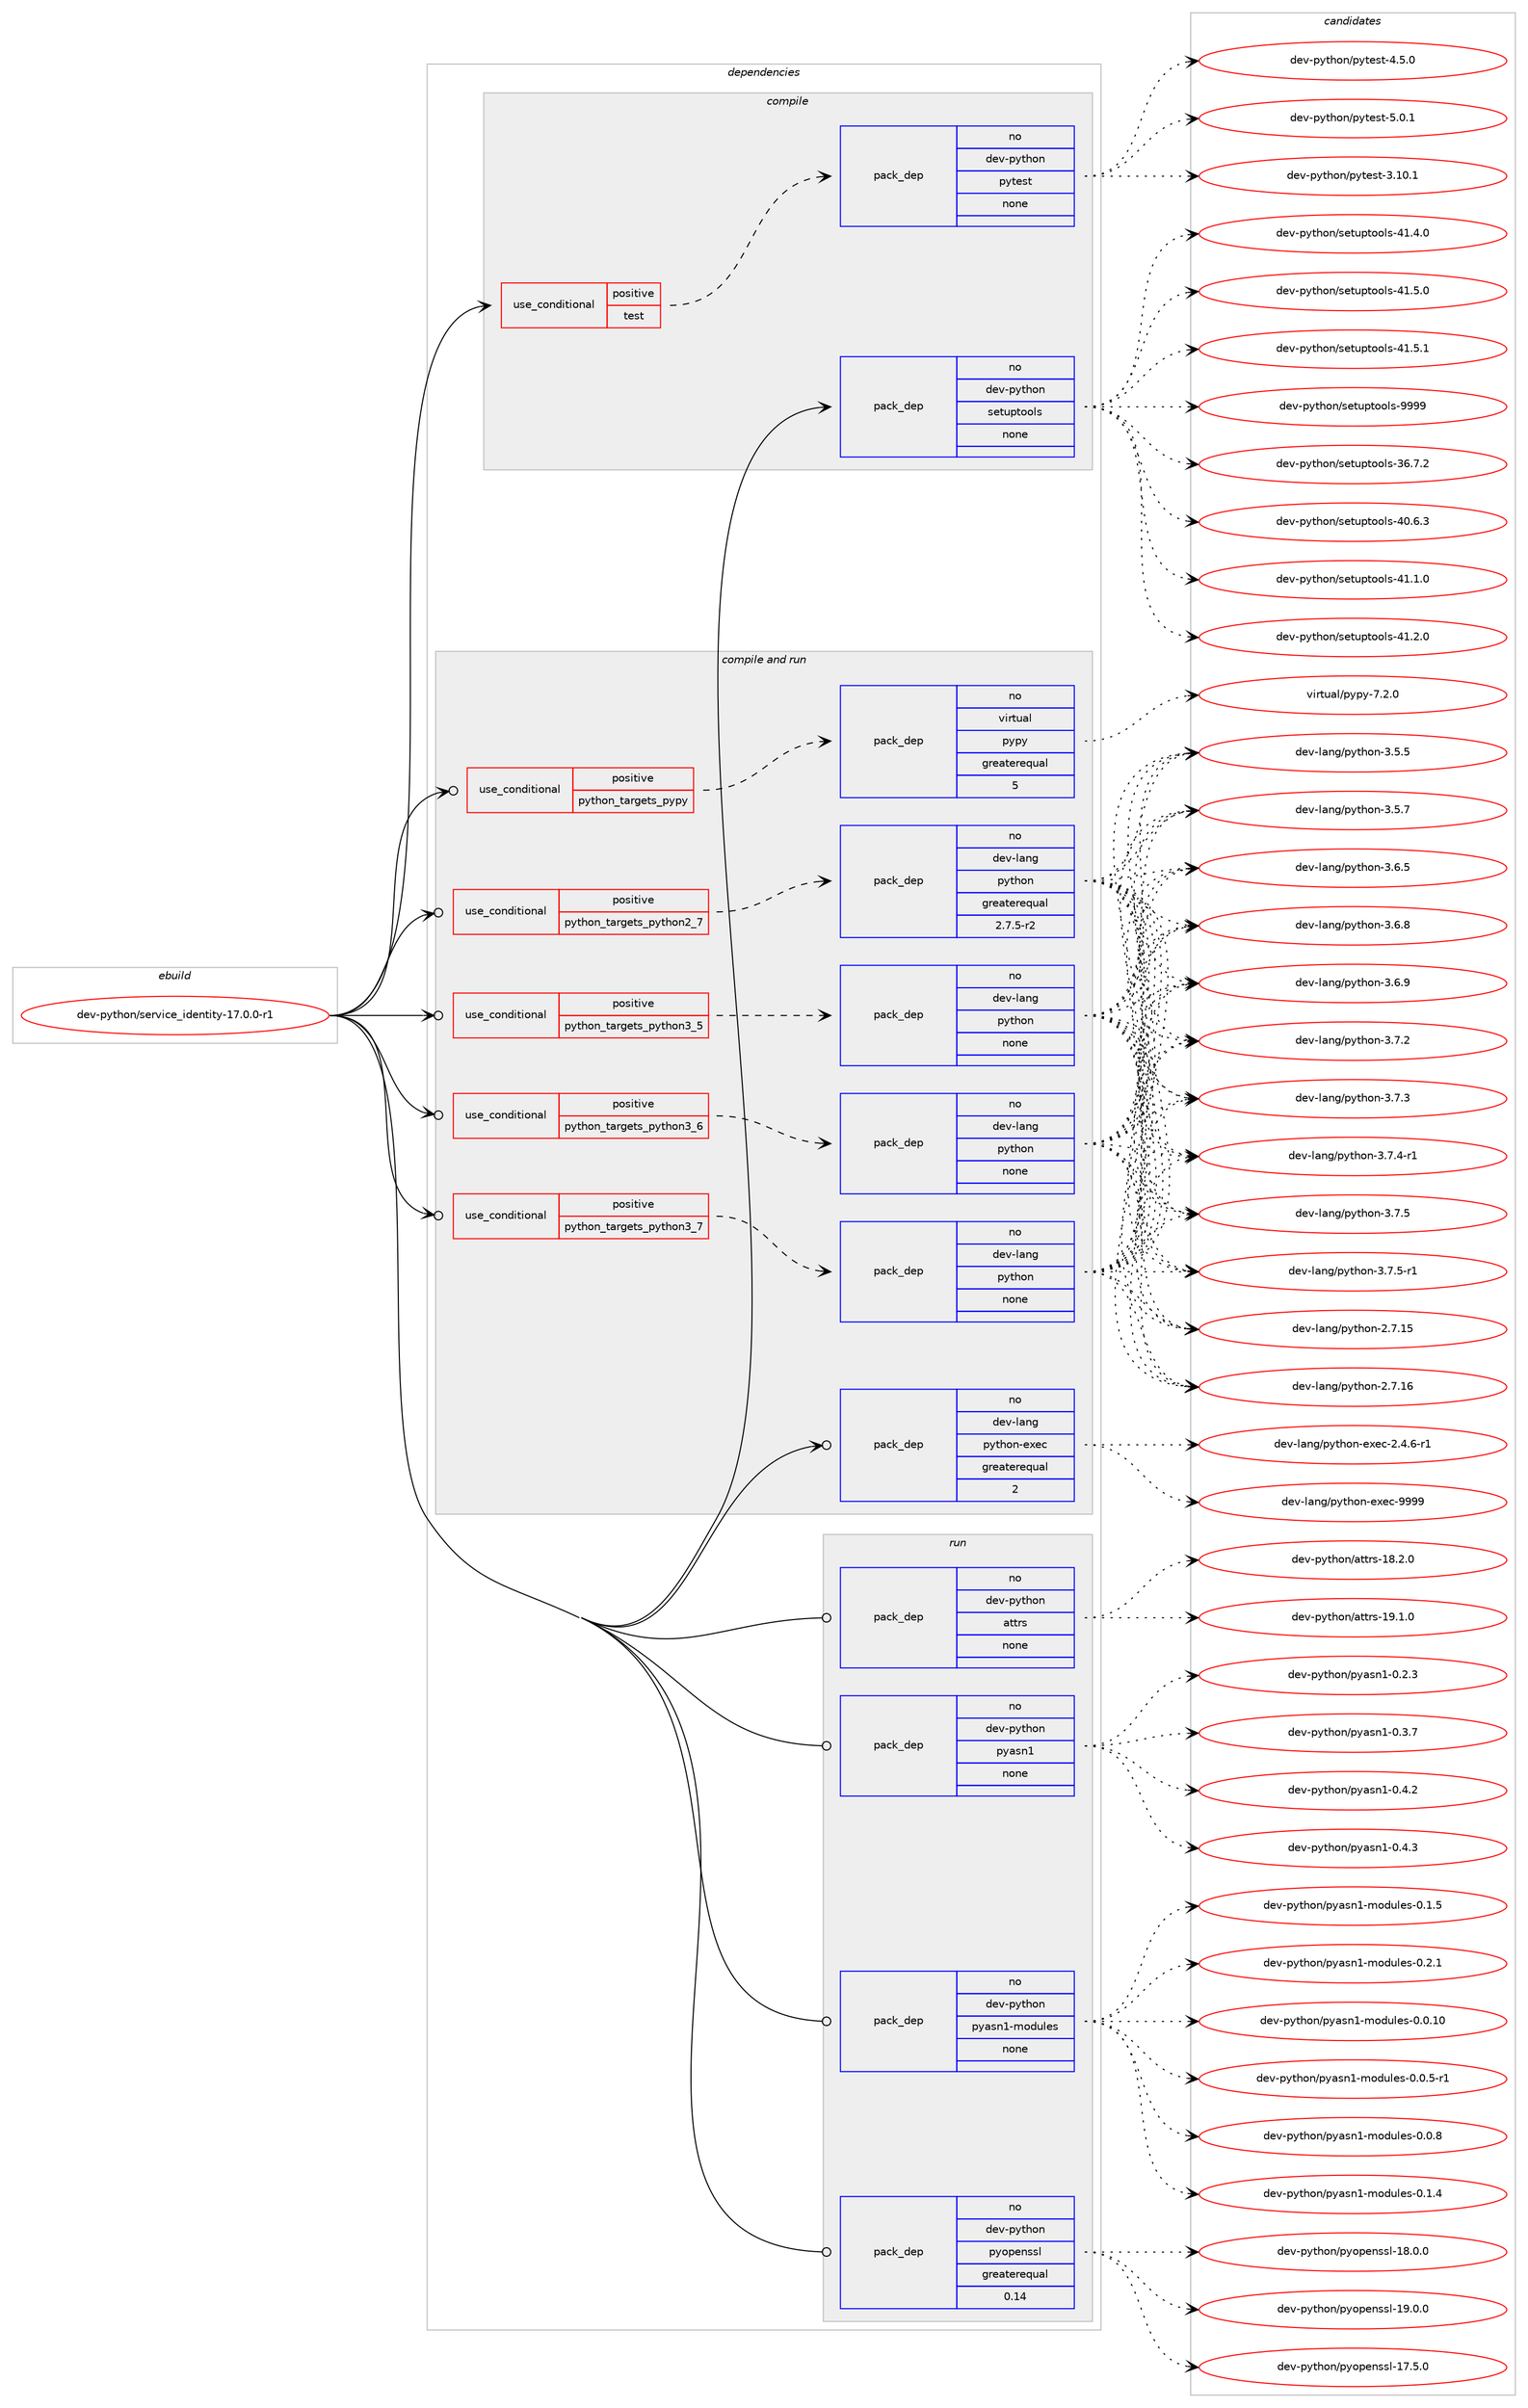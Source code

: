 digraph prolog {

# *************
# Graph options
# *************

newrank=true;
concentrate=true;
compound=true;
graph [rankdir=LR,fontname=Helvetica,fontsize=10,ranksep=1.5];#, ranksep=2.5, nodesep=0.2];
edge  [arrowhead=vee];
node  [fontname=Helvetica,fontsize=10];

# **********
# The ebuild
# **********

subgraph cluster_leftcol {
color=gray;
rank=same;
label=<<i>ebuild</i>>;
id [label="dev-python/service_identity-17.0.0-r1", color=red, width=4, href="../dev-python/service_identity-17.0.0-r1.svg"];
}

# ****************
# The dependencies
# ****************

subgraph cluster_midcol {
color=gray;
label=<<i>dependencies</i>>;
subgraph cluster_compile {
fillcolor="#eeeeee";
style=filled;
label=<<i>compile</i>>;
subgraph cond149186 {
dependency636772 [label=<<TABLE BORDER="0" CELLBORDER="1" CELLSPACING="0" CELLPADDING="4"><TR><TD ROWSPAN="3" CELLPADDING="10">use_conditional</TD></TR><TR><TD>positive</TD></TR><TR><TD>test</TD></TR></TABLE>>, shape=none, color=red];
subgraph pack475705 {
dependency636773 [label=<<TABLE BORDER="0" CELLBORDER="1" CELLSPACING="0" CELLPADDING="4" WIDTH="220"><TR><TD ROWSPAN="6" CELLPADDING="30">pack_dep</TD></TR><TR><TD WIDTH="110">no</TD></TR><TR><TD>dev-python</TD></TR><TR><TD>pytest</TD></TR><TR><TD>none</TD></TR><TR><TD></TD></TR></TABLE>>, shape=none, color=blue];
}
dependency636772:e -> dependency636773:w [weight=20,style="dashed",arrowhead="vee"];
}
id:e -> dependency636772:w [weight=20,style="solid",arrowhead="vee"];
subgraph pack475706 {
dependency636774 [label=<<TABLE BORDER="0" CELLBORDER="1" CELLSPACING="0" CELLPADDING="4" WIDTH="220"><TR><TD ROWSPAN="6" CELLPADDING="30">pack_dep</TD></TR><TR><TD WIDTH="110">no</TD></TR><TR><TD>dev-python</TD></TR><TR><TD>setuptools</TD></TR><TR><TD>none</TD></TR><TR><TD></TD></TR></TABLE>>, shape=none, color=blue];
}
id:e -> dependency636774:w [weight=20,style="solid",arrowhead="vee"];
}
subgraph cluster_compileandrun {
fillcolor="#eeeeee";
style=filled;
label=<<i>compile and run</i>>;
subgraph cond149187 {
dependency636775 [label=<<TABLE BORDER="0" CELLBORDER="1" CELLSPACING="0" CELLPADDING="4"><TR><TD ROWSPAN="3" CELLPADDING="10">use_conditional</TD></TR><TR><TD>positive</TD></TR><TR><TD>python_targets_pypy</TD></TR></TABLE>>, shape=none, color=red];
subgraph pack475707 {
dependency636776 [label=<<TABLE BORDER="0" CELLBORDER="1" CELLSPACING="0" CELLPADDING="4" WIDTH="220"><TR><TD ROWSPAN="6" CELLPADDING="30">pack_dep</TD></TR><TR><TD WIDTH="110">no</TD></TR><TR><TD>virtual</TD></TR><TR><TD>pypy</TD></TR><TR><TD>greaterequal</TD></TR><TR><TD>5</TD></TR></TABLE>>, shape=none, color=blue];
}
dependency636775:e -> dependency636776:w [weight=20,style="dashed",arrowhead="vee"];
}
id:e -> dependency636775:w [weight=20,style="solid",arrowhead="odotvee"];
subgraph cond149188 {
dependency636777 [label=<<TABLE BORDER="0" CELLBORDER="1" CELLSPACING="0" CELLPADDING="4"><TR><TD ROWSPAN="3" CELLPADDING="10">use_conditional</TD></TR><TR><TD>positive</TD></TR><TR><TD>python_targets_python2_7</TD></TR></TABLE>>, shape=none, color=red];
subgraph pack475708 {
dependency636778 [label=<<TABLE BORDER="0" CELLBORDER="1" CELLSPACING="0" CELLPADDING="4" WIDTH="220"><TR><TD ROWSPAN="6" CELLPADDING="30">pack_dep</TD></TR><TR><TD WIDTH="110">no</TD></TR><TR><TD>dev-lang</TD></TR><TR><TD>python</TD></TR><TR><TD>greaterequal</TD></TR><TR><TD>2.7.5-r2</TD></TR></TABLE>>, shape=none, color=blue];
}
dependency636777:e -> dependency636778:w [weight=20,style="dashed",arrowhead="vee"];
}
id:e -> dependency636777:w [weight=20,style="solid",arrowhead="odotvee"];
subgraph cond149189 {
dependency636779 [label=<<TABLE BORDER="0" CELLBORDER="1" CELLSPACING="0" CELLPADDING="4"><TR><TD ROWSPAN="3" CELLPADDING="10">use_conditional</TD></TR><TR><TD>positive</TD></TR><TR><TD>python_targets_python3_5</TD></TR></TABLE>>, shape=none, color=red];
subgraph pack475709 {
dependency636780 [label=<<TABLE BORDER="0" CELLBORDER="1" CELLSPACING="0" CELLPADDING="4" WIDTH="220"><TR><TD ROWSPAN="6" CELLPADDING="30">pack_dep</TD></TR><TR><TD WIDTH="110">no</TD></TR><TR><TD>dev-lang</TD></TR><TR><TD>python</TD></TR><TR><TD>none</TD></TR><TR><TD></TD></TR></TABLE>>, shape=none, color=blue];
}
dependency636779:e -> dependency636780:w [weight=20,style="dashed",arrowhead="vee"];
}
id:e -> dependency636779:w [weight=20,style="solid",arrowhead="odotvee"];
subgraph cond149190 {
dependency636781 [label=<<TABLE BORDER="0" CELLBORDER="1" CELLSPACING="0" CELLPADDING="4"><TR><TD ROWSPAN="3" CELLPADDING="10">use_conditional</TD></TR><TR><TD>positive</TD></TR><TR><TD>python_targets_python3_6</TD></TR></TABLE>>, shape=none, color=red];
subgraph pack475710 {
dependency636782 [label=<<TABLE BORDER="0" CELLBORDER="1" CELLSPACING="0" CELLPADDING="4" WIDTH="220"><TR><TD ROWSPAN="6" CELLPADDING="30">pack_dep</TD></TR><TR><TD WIDTH="110">no</TD></TR><TR><TD>dev-lang</TD></TR><TR><TD>python</TD></TR><TR><TD>none</TD></TR><TR><TD></TD></TR></TABLE>>, shape=none, color=blue];
}
dependency636781:e -> dependency636782:w [weight=20,style="dashed",arrowhead="vee"];
}
id:e -> dependency636781:w [weight=20,style="solid",arrowhead="odotvee"];
subgraph cond149191 {
dependency636783 [label=<<TABLE BORDER="0" CELLBORDER="1" CELLSPACING="0" CELLPADDING="4"><TR><TD ROWSPAN="3" CELLPADDING="10">use_conditional</TD></TR><TR><TD>positive</TD></TR><TR><TD>python_targets_python3_7</TD></TR></TABLE>>, shape=none, color=red];
subgraph pack475711 {
dependency636784 [label=<<TABLE BORDER="0" CELLBORDER="1" CELLSPACING="0" CELLPADDING="4" WIDTH="220"><TR><TD ROWSPAN="6" CELLPADDING="30">pack_dep</TD></TR><TR><TD WIDTH="110">no</TD></TR><TR><TD>dev-lang</TD></TR><TR><TD>python</TD></TR><TR><TD>none</TD></TR><TR><TD></TD></TR></TABLE>>, shape=none, color=blue];
}
dependency636783:e -> dependency636784:w [weight=20,style="dashed",arrowhead="vee"];
}
id:e -> dependency636783:w [weight=20,style="solid",arrowhead="odotvee"];
subgraph pack475712 {
dependency636785 [label=<<TABLE BORDER="0" CELLBORDER="1" CELLSPACING="0" CELLPADDING="4" WIDTH="220"><TR><TD ROWSPAN="6" CELLPADDING="30">pack_dep</TD></TR><TR><TD WIDTH="110">no</TD></TR><TR><TD>dev-lang</TD></TR><TR><TD>python-exec</TD></TR><TR><TD>greaterequal</TD></TR><TR><TD>2</TD></TR></TABLE>>, shape=none, color=blue];
}
id:e -> dependency636785:w [weight=20,style="solid",arrowhead="odotvee"];
}
subgraph cluster_run {
fillcolor="#eeeeee";
style=filled;
label=<<i>run</i>>;
subgraph pack475713 {
dependency636786 [label=<<TABLE BORDER="0" CELLBORDER="1" CELLSPACING="0" CELLPADDING="4" WIDTH="220"><TR><TD ROWSPAN="6" CELLPADDING="30">pack_dep</TD></TR><TR><TD WIDTH="110">no</TD></TR><TR><TD>dev-python</TD></TR><TR><TD>attrs</TD></TR><TR><TD>none</TD></TR><TR><TD></TD></TR></TABLE>>, shape=none, color=blue];
}
id:e -> dependency636786:w [weight=20,style="solid",arrowhead="odot"];
subgraph pack475714 {
dependency636787 [label=<<TABLE BORDER="0" CELLBORDER="1" CELLSPACING="0" CELLPADDING="4" WIDTH="220"><TR><TD ROWSPAN="6" CELLPADDING="30">pack_dep</TD></TR><TR><TD WIDTH="110">no</TD></TR><TR><TD>dev-python</TD></TR><TR><TD>pyasn1</TD></TR><TR><TD>none</TD></TR><TR><TD></TD></TR></TABLE>>, shape=none, color=blue];
}
id:e -> dependency636787:w [weight=20,style="solid",arrowhead="odot"];
subgraph pack475715 {
dependency636788 [label=<<TABLE BORDER="0" CELLBORDER="1" CELLSPACING="0" CELLPADDING="4" WIDTH="220"><TR><TD ROWSPAN="6" CELLPADDING="30">pack_dep</TD></TR><TR><TD WIDTH="110">no</TD></TR><TR><TD>dev-python</TD></TR><TR><TD>pyasn1-modules</TD></TR><TR><TD>none</TD></TR><TR><TD></TD></TR></TABLE>>, shape=none, color=blue];
}
id:e -> dependency636788:w [weight=20,style="solid",arrowhead="odot"];
subgraph pack475716 {
dependency636789 [label=<<TABLE BORDER="0" CELLBORDER="1" CELLSPACING="0" CELLPADDING="4" WIDTH="220"><TR><TD ROWSPAN="6" CELLPADDING="30">pack_dep</TD></TR><TR><TD WIDTH="110">no</TD></TR><TR><TD>dev-python</TD></TR><TR><TD>pyopenssl</TD></TR><TR><TD>greaterequal</TD></TR><TR><TD>0.14</TD></TR></TABLE>>, shape=none, color=blue];
}
id:e -> dependency636789:w [weight=20,style="solid",arrowhead="odot"];
}
}

# **************
# The candidates
# **************

subgraph cluster_choices {
rank=same;
color=gray;
label=<<i>candidates</i>>;

subgraph choice475705 {
color=black;
nodesep=1;
choice100101118451121211161041111104711212111610111511645514649484649 [label="dev-python/pytest-3.10.1", color=red, width=4,href="../dev-python/pytest-3.10.1.svg"];
choice1001011184511212111610411111047112121116101115116455246534648 [label="dev-python/pytest-4.5.0", color=red, width=4,href="../dev-python/pytest-4.5.0.svg"];
choice1001011184511212111610411111047112121116101115116455346484649 [label="dev-python/pytest-5.0.1", color=red, width=4,href="../dev-python/pytest-5.0.1.svg"];
dependency636773:e -> choice100101118451121211161041111104711212111610111511645514649484649:w [style=dotted,weight="100"];
dependency636773:e -> choice1001011184511212111610411111047112121116101115116455246534648:w [style=dotted,weight="100"];
dependency636773:e -> choice1001011184511212111610411111047112121116101115116455346484649:w [style=dotted,weight="100"];
}
subgraph choice475706 {
color=black;
nodesep=1;
choice100101118451121211161041111104711510111611711211611111110811545515446554650 [label="dev-python/setuptools-36.7.2", color=red, width=4,href="../dev-python/setuptools-36.7.2.svg"];
choice100101118451121211161041111104711510111611711211611111110811545524846544651 [label="dev-python/setuptools-40.6.3", color=red, width=4,href="../dev-python/setuptools-40.6.3.svg"];
choice100101118451121211161041111104711510111611711211611111110811545524946494648 [label="dev-python/setuptools-41.1.0", color=red, width=4,href="../dev-python/setuptools-41.1.0.svg"];
choice100101118451121211161041111104711510111611711211611111110811545524946504648 [label="dev-python/setuptools-41.2.0", color=red, width=4,href="../dev-python/setuptools-41.2.0.svg"];
choice100101118451121211161041111104711510111611711211611111110811545524946524648 [label="dev-python/setuptools-41.4.0", color=red, width=4,href="../dev-python/setuptools-41.4.0.svg"];
choice100101118451121211161041111104711510111611711211611111110811545524946534648 [label="dev-python/setuptools-41.5.0", color=red, width=4,href="../dev-python/setuptools-41.5.0.svg"];
choice100101118451121211161041111104711510111611711211611111110811545524946534649 [label="dev-python/setuptools-41.5.1", color=red, width=4,href="../dev-python/setuptools-41.5.1.svg"];
choice10010111845112121116104111110471151011161171121161111111081154557575757 [label="dev-python/setuptools-9999", color=red, width=4,href="../dev-python/setuptools-9999.svg"];
dependency636774:e -> choice100101118451121211161041111104711510111611711211611111110811545515446554650:w [style=dotted,weight="100"];
dependency636774:e -> choice100101118451121211161041111104711510111611711211611111110811545524846544651:w [style=dotted,weight="100"];
dependency636774:e -> choice100101118451121211161041111104711510111611711211611111110811545524946494648:w [style=dotted,weight="100"];
dependency636774:e -> choice100101118451121211161041111104711510111611711211611111110811545524946504648:w [style=dotted,weight="100"];
dependency636774:e -> choice100101118451121211161041111104711510111611711211611111110811545524946524648:w [style=dotted,weight="100"];
dependency636774:e -> choice100101118451121211161041111104711510111611711211611111110811545524946534648:w [style=dotted,weight="100"];
dependency636774:e -> choice100101118451121211161041111104711510111611711211611111110811545524946534649:w [style=dotted,weight="100"];
dependency636774:e -> choice10010111845112121116104111110471151011161171121161111111081154557575757:w [style=dotted,weight="100"];
}
subgraph choice475707 {
color=black;
nodesep=1;
choice1181051141161179710847112121112121455546504648 [label="virtual/pypy-7.2.0", color=red, width=4,href="../virtual/pypy-7.2.0.svg"];
dependency636776:e -> choice1181051141161179710847112121112121455546504648:w [style=dotted,weight="100"];
}
subgraph choice475708 {
color=black;
nodesep=1;
choice10010111845108971101034711212111610411111045504655464953 [label="dev-lang/python-2.7.15", color=red, width=4,href="../dev-lang/python-2.7.15.svg"];
choice10010111845108971101034711212111610411111045504655464954 [label="dev-lang/python-2.7.16", color=red, width=4,href="../dev-lang/python-2.7.16.svg"];
choice100101118451089711010347112121116104111110455146534653 [label="dev-lang/python-3.5.5", color=red, width=4,href="../dev-lang/python-3.5.5.svg"];
choice100101118451089711010347112121116104111110455146534655 [label="dev-lang/python-3.5.7", color=red, width=4,href="../dev-lang/python-3.5.7.svg"];
choice100101118451089711010347112121116104111110455146544653 [label="dev-lang/python-3.6.5", color=red, width=4,href="../dev-lang/python-3.6.5.svg"];
choice100101118451089711010347112121116104111110455146544656 [label="dev-lang/python-3.6.8", color=red, width=4,href="../dev-lang/python-3.6.8.svg"];
choice100101118451089711010347112121116104111110455146544657 [label="dev-lang/python-3.6.9", color=red, width=4,href="../dev-lang/python-3.6.9.svg"];
choice100101118451089711010347112121116104111110455146554650 [label="dev-lang/python-3.7.2", color=red, width=4,href="../dev-lang/python-3.7.2.svg"];
choice100101118451089711010347112121116104111110455146554651 [label="dev-lang/python-3.7.3", color=red, width=4,href="../dev-lang/python-3.7.3.svg"];
choice1001011184510897110103471121211161041111104551465546524511449 [label="dev-lang/python-3.7.4-r1", color=red, width=4,href="../dev-lang/python-3.7.4-r1.svg"];
choice100101118451089711010347112121116104111110455146554653 [label="dev-lang/python-3.7.5", color=red, width=4,href="../dev-lang/python-3.7.5.svg"];
choice1001011184510897110103471121211161041111104551465546534511449 [label="dev-lang/python-3.7.5-r1", color=red, width=4,href="../dev-lang/python-3.7.5-r1.svg"];
dependency636778:e -> choice10010111845108971101034711212111610411111045504655464953:w [style=dotted,weight="100"];
dependency636778:e -> choice10010111845108971101034711212111610411111045504655464954:w [style=dotted,weight="100"];
dependency636778:e -> choice100101118451089711010347112121116104111110455146534653:w [style=dotted,weight="100"];
dependency636778:e -> choice100101118451089711010347112121116104111110455146534655:w [style=dotted,weight="100"];
dependency636778:e -> choice100101118451089711010347112121116104111110455146544653:w [style=dotted,weight="100"];
dependency636778:e -> choice100101118451089711010347112121116104111110455146544656:w [style=dotted,weight="100"];
dependency636778:e -> choice100101118451089711010347112121116104111110455146544657:w [style=dotted,weight="100"];
dependency636778:e -> choice100101118451089711010347112121116104111110455146554650:w [style=dotted,weight="100"];
dependency636778:e -> choice100101118451089711010347112121116104111110455146554651:w [style=dotted,weight="100"];
dependency636778:e -> choice1001011184510897110103471121211161041111104551465546524511449:w [style=dotted,weight="100"];
dependency636778:e -> choice100101118451089711010347112121116104111110455146554653:w [style=dotted,weight="100"];
dependency636778:e -> choice1001011184510897110103471121211161041111104551465546534511449:w [style=dotted,weight="100"];
}
subgraph choice475709 {
color=black;
nodesep=1;
choice10010111845108971101034711212111610411111045504655464953 [label="dev-lang/python-2.7.15", color=red, width=4,href="../dev-lang/python-2.7.15.svg"];
choice10010111845108971101034711212111610411111045504655464954 [label="dev-lang/python-2.7.16", color=red, width=4,href="../dev-lang/python-2.7.16.svg"];
choice100101118451089711010347112121116104111110455146534653 [label="dev-lang/python-3.5.5", color=red, width=4,href="../dev-lang/python-3.5.5.svg"];
choice100101118451089711010347112121116104111110455146534655 [label="dev-lang/python-3.5.7", color=red, width=4,href="../dev-lang/python-3.5.7.svg"];
choice100101118451089711010347112121116104111110455146544653 [label="dev-lang/python-3.6.5", color=red, width=4,href="../dev-lang/python-3.6.5.svg"];
choice100101118451089711010347112121116104111110455146544656 [label="dev-lang/python-3.6.8", color=red, width=4,href="../dev-lang/python-3.6.8.svg"];
choice100101118451089711010347112121116104111110455146544657 [label="dev-lang/python-3.6.9", color=red, width=4,href="../dev-lang/python-3.6.9.svg"];
choice100101118451089711010347112121116104111110455146554650 [label="dev-lang/python-3.7.2", color=red, width=4,href="../dev-lang/python-3.7.2.svg"];
choice100101118451089711010347112121116104111110455146554651 [label="dev-lang/python-3.7.3", color=red, width=4,href="../dev-lang/python-3.7.3.svg"];
choice1001011184510897110103471121211161041111104551465546524511449 [label="dev-lang/python-3.7.4-r1", color=red, width=4,href="../dev-lang/python-3.7.4-r1.svg"];
choice100101118451089711010347112121116104111110455146554653 [label="dev-lang/python-3.7.5", color=red, width=4,href="../dev-lang/python-3.7.5.svg"];
choice1001011184510897110103471121211161041111104551465546534511449 [label="dev-lang/python-3.7.5-r1", color=red, width=4,href="../dev-lang/python-3.7.5-r1.svg"];
dependency636780:e -> choice10010111845108971101034711212111610411111045504655464953:w [style=dotted,weight="100"];
dependency636780:e -> choice10010111845108971101034711212111610411111045504655464954:w [style=dotted,weight="100"];
dependency636780:e -> choice100101118451089711010347112121116104111110455146534653:w [style=dotted,weight="100"];
dependency636780:e -> choice100101118451089711010347112121116104111110455146534655:w [style=dotted,weight="100"];
dependency636780:e -> choice100101118451089711010347112121116104111110455146544653:w [style=dotted,weight="100"];
dependency636780:e -> choice100101118451089711010347112121116104111110455146544656:w [style=dotted,weight="100"];
dependency636780:e -> choice100101118451089711010347112121116104111110455146544657:w [style=dotted,weight="100"];
dependency636780:e -> choice100101118451089711010347112121116104111110455146554650:w [style=dotted,weight="100"];
dependency636780:e -> choice100101118451089711010347112121116104111110455146554651:w [style=dotted,weight="100"];
dependency636780:e -> choice1001011184510897110103471121211161041111104551465546524511449:w [style=dotted,weight="100"];
dependency636780:e -> choice100101118451089711010347112121116104111110455146554653:w [style=dotted,weight="100"];
dependency636780:e -> choice1001011184510897110103471121211161041111104551465546534511449:w [style=dotted,weight="100"];
}
subgraph choice475710 {
color=black;
nodesep=1;
choice10010111845108971101034711212111610411111045504655464953 [label="dev-lang/python-2.7.15", color=red, width=4,href="../dev-lang/python-2.7.15.svg"];
choice10010111845108971101034711212111610411111045504655464954 [label="dev-lang/python-2.7.16", color=red, width=4,href="../dev-lang/python-2.7.16.svg"];
choice100101118451089711010347112121116104111110455146534653 [label="dev-lang/python-3.5.5", color=red, width=4,href="../dev-lang/python-3.5.5.svg"];
choice100101118451089711010347112121116104111110455146534655 [label="dev-lang/python-3.5.7", color=red, width=4,href="../dev-lang/python-3.5.7.svg"];
choice100101118451089711010347112121116104111110455146544653 [label="dev-lang/python-3.6.5", color=red, width=4,href="../dev-lang/python-3.6.5.svg"];
choice100101118451089711010347112121116104111110455146544656 [label="dev-lang/python-3.6.8", color=red, width=4,href="../dev-lang/python-3.6.8.svg"];
choice100101118451089711010347112121116104111110455146544657 [label="dev-lang/python-3.6.9", color=red, width=4,href="../dev-lang/python-3.6.9.svg"];
choice100101118451089711010347112121116104111110455146554650 [label="dev-lang/python-3.7.2", color=red, width=4,href="../dev-lang/python-3.7.2.svg"];
choice100101118451089711010347112121116104111110455146554651 [label="dev-lang/python-3.7.3", color=red, width=4,href="../dev-lang/python-3.7.3.svg"];
choice1001011184510897110103471121211161041111104551465546524511449 [label="dev-lang/python-3.7.4-r1", color=red, width=4,href="../dev-lang/python-3.7.4-r1.svg"];
choice100101118451089711010347112121116104111110455146554653 [label="dev-lang/python-3.7.5", color=red, width=4,href="../dev-lang/python-3.7.5.svg"];
choice1001011184510897110103471121211161041111104551465546534511449 [label="dev-lang/python-3.7.5-r1", color=red, width=4,href="../dev-lang/python-3.7.5-r1.svg"];
dependency636782:e -> choice10010111845108971101034711212111610411111045504655464953:w [style=dotted,weight="100"];
dependency636782:e -> choice10010111845108971101034711212111610411111045504655464954:w [style=dotted,weight="100"];
dependency636782:e -> choice100101118451089711010347112121116104111110455146534653:w [style=dotted,weight="100"];
dependency636782:e -> choice100101118451089711010347112121116104111110455146534655:w [style=dotted,weight="100"];
dependency636782:e -> choice100101118451089711010347112121116104111110455146544653:w [style=dotted,weight="100"];
dependency636782:e -> choice100101118451089711010347112121116104111110455146544656:w [style=dotted,weight="100"];
dependency636782:e -> choice100101118451089711010347112121116104111110455146544657:w [style=dotted,weight="100"];
dependency636782:e -> choice100101118451089711010347112121116104111110455146554650:w [style=dotted,weight="100"];
dependency636782:e -> choice100101118451089711010347112121116104111110455146554651:w [style=dotted,weight="100"];
dependency636782:e -> choice1001011184510897110103471121211161041111104551465546524511449:w [style=dotted,weight="100"];
dependency636782:e -> choice100101118451089711010347112121116104111110455146554653:w [style=dotted,weight="100"];
dependency636782:e -> choice1001011184510897110103471121211161041111104551465546534511449:w [style=dotted,weight="100"];
}
subgraph choice475711 {
color=black;
nodesep=1;
choice10010111845108971101034711212111610411111045504655464953 [label="dev-lang/python-2.7.15", color=red, width=4,href="../dev-lang/python-2.7.15.svg"];
choice10010111845108971101034711212111610411111045504655464954 [label="dev-lang/python-2.7.16", color=red, width=4,href="../dev-lang/python-2.7.16.svg"];
choice100101118451089711010347112121116104111110455146534653 [label="dev-lang/python-3.5.5", color=red, width=4,href="../dev-lang/python-3.5.5.svg"];
choice100101118451089711010347112121116104111110455146534655 [label="dev-lang/python-3.5.7", color=red, width=4,href="../dev-lang/python-3.5.7.svg"];
choice100101118451089711010347112121116104111110455146544653 [label="dev-lang/python-3.6.5", color=red, width=4,href="../dev-lang/python-3.6.5.svg"];
choice100101118451089711010347112121116104111110455146544656 [label="dev-lang/python-3.6.8", color=red, width=4,href="../dev-lang/python-3.6.8.svg"];
choice100101118451089711010347112121116104111110455146544657 [label="dev-lang/python-3.6.9", color=red, width=4,href="../dev-lang/python-3.6.9.svg"];
choice100101118451089711010347112121116104111110455146554650 [label="dev-lang/python-3.7.2", color=red, width=4,href="../dev-lang/python-3.7.2.svg"];
choice100101118451089711010347112121116104111110455146554651 [label="dev-lang/python-3.7.3", color=red, width=4,href="../dev-lang/python-3.7.3.svg"];
choice1001011184510897110103471121211161041111104551465546524511449 [label="dev-lang/python-3.7.4-r1", color=red, width=4,href="../dev-lang/python-3.7.4-r1.svg"];
choice100101118451089711010347112121116104111110455146554653 [label="dev-lang/python-3.7.5", color=red, width=4,href="../dev-lang/python-3.7.5.svg"];
choice1001011184510897110103471121211161041111104551465546534511449 [label="dev-lang/python-3.7.5-r1", color=red, width=4,href="../dev-lang/python-3.7.5-r1.svg"];
dependency636784:e -> choice10010111845108971101034711212111610411111045504655464953:w [style=dotted,weight="100"];
dependency636784:e -> choice10010111845108971101034711212111610411111045504655464954:w [style=dotted,weight="100"];
dependency636784:e -> choice100101118451089711010347112121116104111110455146534653:w [style=dotted,weight="100"];
dependency636784:e -> choice100101118451089711010347112121116104111110455146534655:w [style=dotted,weight="100"];
dependency636784:e -> choice100101118451089711010347112121116104111110455146544653:w [style=dotted,weight="100"];
dependency636784:e -> choice100101118451089711010347112121116104111110455146544656:w [style=dotted,weight="100"];
dependency636784:e -> choice100101118451089711010347112121116104111110455146544657:w [style=dotted,weight="100"];
dependency636784:e -> choice100101118451089711010347112121116104111110455146554650:w [style=dotted,weight="100"];
dependency636784:e -> choice100101118451089711010347112121116104111110455146554651:w [style=dotted,weight="100"];
dependency636784:e -> choice1001011184510897110103471121211161041111104551465546524511449:w [style=dotted,weight="100"];
dependency636784:e -> choice100101118451089711010347112121116104111110455146554653:w [style=dotted,weight="100"];
dependency636784:e -> choice1001011184510897110103471121211161041111104551465546534511449:w [style=dotted,weight="100"];
}
subgraph choice475712 {
color=black;
nodesep=1;
choice10010111845108971101034711212111610411111045101120101994550465246544511449 [label="dev-lang/python-exec-2.4.6-r1", color=red, width=4,href="../dev-lang/python-exec-2.4.6-r1.svg"];
choice10010111845108971101034711212111610411111045101120101994557575757 [label="dev-lang/python-exec-9999", color=red, width=4,href="../dev-lang/python-exec-9999.svg"];
dependency636785:e -> choice10010111845108971101034711212111610411111045101120101994550465246544511449:w [style=dotted,weight="100"];
dependency636785:e -> choice10010111845108971101034711212111610411111045101120101994557575757:w [style=dotted,weight="100"];
}
subgraph choice475713 {
color=black;
nodesep=1;
choice10010111845112121116104111110479711611611411545495646504648 [label="dev-python/attrs-18.2.0", color=red, width=4,href="../dev-python/attrs-18.2.0.svg"];
choice10010111845112121116104111110479711611611411545495746494648 [label="dev-python/attrs-19.1.0", color=red, width=4,href="../dev-python/attrs-19.1.0.svg"];
dependency636786:e -> choice10010111845112121116104111110479711611611411545495646504648:w [style=dotted,weight="100"];
dependency636786:e -> choice10010111845112121116104111110479711611611411545495746494648:w [style=dotted,weight="100"];
}
subgraph choice475714 {
color=black;
nodesep=1;
choice10010111845112121116104111110471121219711511049454846504651 [label="dev-python/pyasn1-0.2.3", color=red, width=4,href="../dev-python/pyasn1-0.2.3.svg"];
choice10010111845112121116104111110471121219711511049454846514655 [label="dev-python/pyasn1-0.3.7", color=red, width=4,href="../dev-python/pyasn1-0.3.7.svg"];
choice10010111845112121116104111110471121219711511049454846524650 [label="dev-python/pyasn1-0.4.2", color=red, width=4,href="../dev-python/pyasn1-0.4.2.svg"];
choice10010111845112121116104111110471121219711511049454846524651 [label="dev-python/pyasn1-0.4.3", color=red, width=4,href="../dev-python/pyasn1-0.4.3.svg"];
dependency636787:e -> choice10010111845112121116104111110471121219711511049454846504651:w [style=dotted,weight="100"];
dependency636787:e -> choice10010111845112121116104111110471121219711511049454846514655:w [style=dotted,weight="100"];
dependency636787:e -> choice10010111845112121116104111110471121219711511049454846524650:w [style=dotted,weight="100"];
dependency636787:e -> choice10010111845112121116104111110471121219711511049454846524651:w [style=dotted,weight="100"];
}
subgraph choice475715 {
color=black;
nodesep=1;
choice100101118451121211161041111104711212197115110494510911110011710810111545484648464948 [label="dev-python/pyasn1-modules-0.0.10", color=red, width=4,href="../dev-python/pyasn1-modules-0.0.10.svg"];
choice10010111845112121116104111110471121219711511049451091111001171081011154548464846534511449 [label="dev-python/pyasn1-modules-0.0.5-r1", color=red, width=4,href="../dev-python/pyasn1-modules-0.0.5-r1.svg"];
choice1001011184511212111610411111047112121971151104945109111100117108101115454846484656 [label="dev-python/pyasn1-modules-0.0.8", color=red, width=4,href="../dev-python/pyasn1-modules-0.0.8.svg"];
choice1001011184511212111610411111047112121971151104945109111100117108101115454846494652 [label="dev-python/pyasn1-modules-0.1.4", color=red, width=4,href="../dev-python/pyasn1-modules-0.1.4.svg"];
choice1001011184511212111610411111047112121971151104945109111100117108101115454846494653 [label="dev-python/pyasn1-modules-0.1.5", color=red, width=4,href="../dev-python/pyasn1-modules-0.1.5.svg"];
choice1001011184511212111610411111047112121971151104945109111100117108101115454846504649 [label="dev-python/pyasn1-modules-0.2.1", color=red, width=4,href="../dev-python/pyasn1-modules-0.2.1.svg"];
dependency636788:e -> choice100101118451121211161041111104711212197115110494510911110011710810111545484648464948:w [style=dotted,weight="100"];
dependency636788:e -> choice10010111845112121116104111110471121219711511049451091111001171081011154548464846534511449:w [style=dotted,weight="100"];
dependency636788:e -> choice1001011184511212111610411111047112121971151104945109111100117108101115454846484656:w [style=dotted,weight="100"];
dependency636788:e -> choice1001011184511212111610411111047112121971151104945109111100117108101115454846494652:w [style=dotted,weight="100"];
dependency636788:e -> choice1001011184511212111610411111047112121971151104945109111100117108101115454846494653:w [style=dotted,weight="100"];
dependency636788:e -> choice1001011184511212111610411111047112121971151104945109111100117108101115454846504649:w [style=dotted,weight="100"];
}
subgraph choice475716 {
color=black;
nodesep=1;
choice100101118451121211161041111104711212111111210111011511510845495546534648 [label="dev-python/pyopenssl-17.5.0", color=red, width=4,href="../dev-python/pyopenssl-17.5.0.svg"];
choice100101118451121211161041111104711212111111210111011511510845495646484648 [label="dev-python/pyopenssl-18.0.0", color=red, width=4,href="../dev-python/pyopenssl-18.0.0.svg"];
choice100101118451121211161041111104711212111111210111011511510845495746484648 [label="dev-python/pyopenssl-19.0.0", color=red, width=4,href="../dev-python/pyopenssl-19.0.0.svg"];
dependency636789:e -> choice100101118451121211161041111104711212111111210111011511510845495546534648:w [style=dotted,weight="100"];
dependency636789:e -> choice100101118451121211161041111104711212111111210111011511510845495646484648:w [style=dotted,weight="100"];
dependency636789:e -> choice100101118451121211161041111104711212111111210111011511510845495746484648:w [style=dotted,weight="100"];
}
}

}
